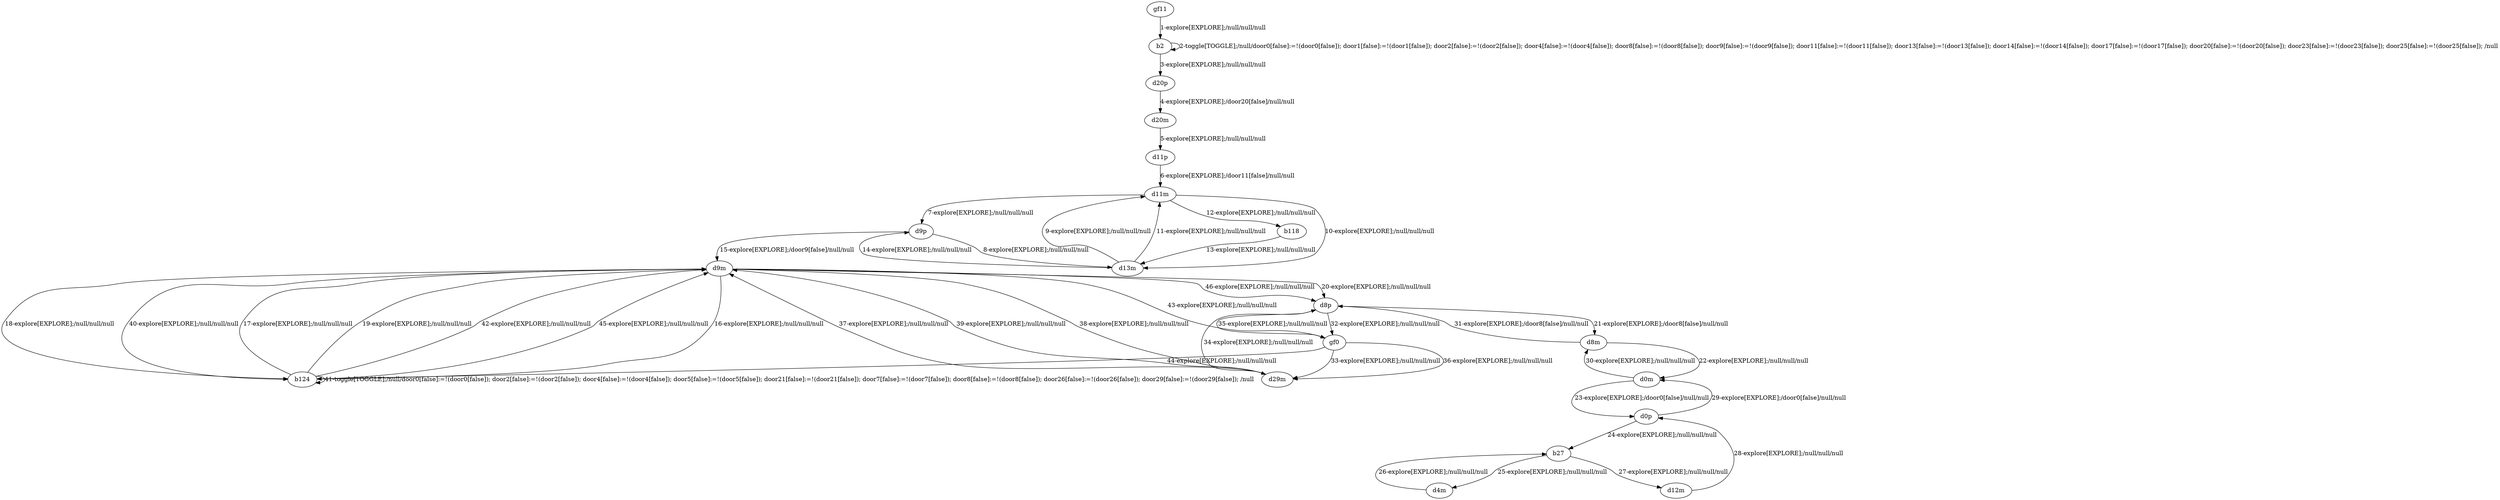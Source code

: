 # Total number of goals covered by this test: 1
# d4m --> b27

digraph g {
"gf11" -> "b2" [label = "1-explore[EXPLORE];/null/null/null"];
"b2" -> "b2" [label = "2-toggle[TOGGLE];/null/door0[false]:=!(door0[false]); door1[false]:=!(door1[false]); door2[false]:=!(door2[false]); door4[false]:=!(door4[false]); door8[false]:=!(door8[false]); door9[false]:=!(door9[false]); door11[false]:=!(door11[false]); door13[false]:=!(door13[false]); door14[false]:=!(door14[false]); door17[false]:=!(door17[false]); door20[false]:=!(door20[false]); door23[false]:=!(door23[false]); door25[false]:=!(door25[false]); /null"];
"b2" -> "d20p" [label = "3-explore[EXPLORE];/null/null/null"];
"d20p" -> "d20m" [label = "4-explore[EXPLORE];/door20[false]/null/null"];
"d20m" -> "d11p" [label = "5-explore[EXPLORE];/null/null/null"];
"d11p" -> "d11m" [label = "6-explore[EXPLORE];/door11[false]/null/null"];
"d11m" -> "d9p" [label = "7-explore[EXPLORE];/null/null/null"];
"d9p" -> "d13m" [label = "8-explore[EXPLORE];/null/null/null"];
"d13m" -> "d11m" [label = "9-explore[EXPLORE];/null/null/null"];
"d11m" -> "d13m" [label = "10-explore[EXPLORE];/null/null/null"];
"d13m" -> "d11m" [label = "11-explore[EXPLORE];/null/null/null"];
"d11m" -> "b118" [label = "12-explore[EXPLORE];/null/null/null"];
"b118" -> "d13m" [label = "13-explore[EXPLORE];/null/null/null"];
"d13m" -> "d9p" [label = "14-explore[EXPLORE];/null/null/null"];
"d9p" -> "d9m" [label = "15-explore[EXPLORE];/door9[false]/null/null"];
"d9m" -> "b124" [label = "16-explore[EXPLORE];/null/null/null"];
"b124" -> "d9m" [label = "17-explore[EXPLORE];/null/null/null"];
"d9m" -> "b124" [label = "18-explore[EXPLORE];/null/null/null"];
"b124" -> "d9m" [label = "19-explore[EXPLORE];/null/null/null"];
"d9m" -> "d8p" [label = "20-explore[EXPLORE];/null/null/null"];
"d8p" -> "d8m" [label = "21-explore[EXPLORE];/door8[false]/null/null"];
"d8m" -> "d0m" [label = "22-explore[EXPLORE];/null/null/null"];
"d0m" -> "d0p" [label = "23-explore[EXPLORE];/door0[false]/null/null"];
"d0p" -> "b27" [label = "24-explore[EXPLORE];/null/null/null"];
"b27" -> "d4m" [label = "25-explore[EXPLORE];/null/null/null"];
"d4m" -> "b27" [label = "26-explore[EXPLORE];/null/null/null"];
"b27" -> "d12m" [label = "27-explore[EXPLORE];/null/null/null"];
"d12m" -> "d0p" [label = "28-explore[EXPLORE];/null/null/null"];
"d0p" -> "d0m" [label = "29-explore[EXPLORE];/door0[false]/null/null"];
"d0m" -> "d8m" [label = "30-explore[EXPLORE];/null/null/null"];
"d8m" -> "d8p" [label = "31-explore[EXPLORE];/door8[false]/null/null"];
"d8p" -> "gf0" [label = "32-explore[EXPLORE];/null/null/null"];
"gf0" -> "d29m" [label = "33-explore[EXPLORE];/null/null/null"];
"d29m" -> "d8p" [label = "34-explore[EXPLORE];/null/null/null"];
"d8p" -> "gf0" [label = "35-explore[EXPLORE];/null/null/null"];
"gf0" -> "d29m" [label = "36-explore[EXPLORE];/null/null/null"];
"d29m" -> "d9m" [label = "37-explore[EXPLORE];/null/null/null"];
"d9m" -> "d29m" [label = "38-explore[EXPLORE];/null/null/null"];
"d29m" -> "d9m" [label = "39-explore[EXPLORE];/null/null/null"];
"d9m" -> "b124" [label = "40-explore[EXPLORE];/null/null/null"];
"b124" -> "b124" [label = "41-toggle[TOGGLE];/null/door0[false]:=!(door0[false]); door2[false]:=!(door2[false]); door4[false]:=!(door4[false]); door5[false]:=!(door5[false]); door21[false]:=!(door21[false]); door7[false]:=!(door7[false]); door8[false]:=!(door8[false]); door26[false]:=!(door26[false]); door29[false]:=!(door29[false]); /null"];
"b124" -> "d9m" [label = "42-explore[EXPLORE];/null/null/null"];
"d9m" -> "gf0" [label = "43-explore[EXPLORE];/null/null/null"];
"gf0" -> "b124" [label = "44-explore[EXPLORE];/null/null/null"];
"b124" -> "d9m" [label = "45-explore[EXPLORE];/null/null/null"];
"d9m" -> "d8p" [label = "46-explore[EXPLORE];/null/null/null"];
}